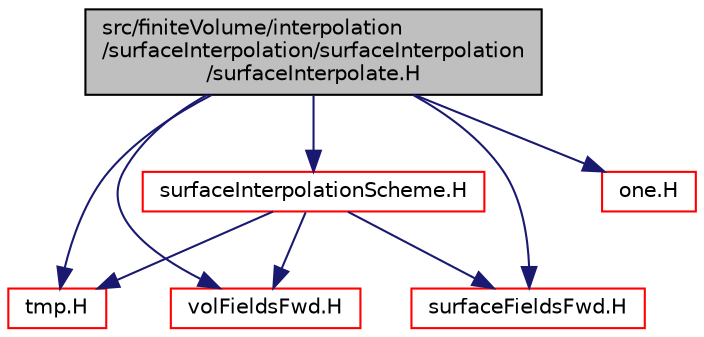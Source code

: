 digraph "src/finiteVolume/interpolation/surfaceInterpolation/surfaceInterpolation/surfaceInterpolate.H"
{
  bgcolor="transparent";
  edge [fontname="Helvetica",fontsize="10",labelfontname="Helvetica",labelfontsize="10"];
  node [fontname="Helvetica",fontsize="10",shape=record];
  Node0 [label="src/finiteVolume/interpolation\l/surfaceInterpolation/surfaceInterpolation\l/surfaceInterpolate.H",height=0.2,width=0.4,color="black", fillcolor="grey75", style="filled", fontcolor="black"];
  Node0 -> Node1 [color="midnightblue",fontsize="10",style="solid",fontname="Helvetica"];
  Node1 [label="tmp.H",height=0.2,width=0.4,color="red",URL="$a11837.html"];
  Node0 -> Node50 [color="midnightblue",fontsize="10",style="solid",fontname="Helvetica"];
  Node50 [label="volFieldsFwd.H",height=0.2,width=0.4,color="red",URL="$a02915.html"];
  Node0 -> Node77 [color="midnightblue",fontsize="10",style="solid",fontname="Helvetica"];
  Node77 [label="surfaceFieldsFwd.H",height=0.2,width=0.4,color="red",URL="$a02900.html"];
  Node0 -> Node78 [color="midnightblue",fontsize="10",style="solid",fontname="Helvetica"];
  Node78 [label="surfaceInterpolationScheme.H",height=0.2,width=0.4,color="red",URL="$a04514.html"];
  Node78 -> Node1 [color="midnightblue",fontsize="10",style="solid",fontname="Helvetica"];
  Node78 -> Node50 [color="midnightblue",fontsize="10",style="solid",fontname="Helvetica"];
  Node78 -> Node77 [color="midnightblue",fontsize="10",style="solid",fontname="Helvetica"];
  Node0 -> Node97 [color="midnightblue",fontsize="10",style="solid",fontname="Helvetica"];
  Node97 [label="one.H",height=0.2,width=0.4,color="red",URL="$a13211.html"];
}
